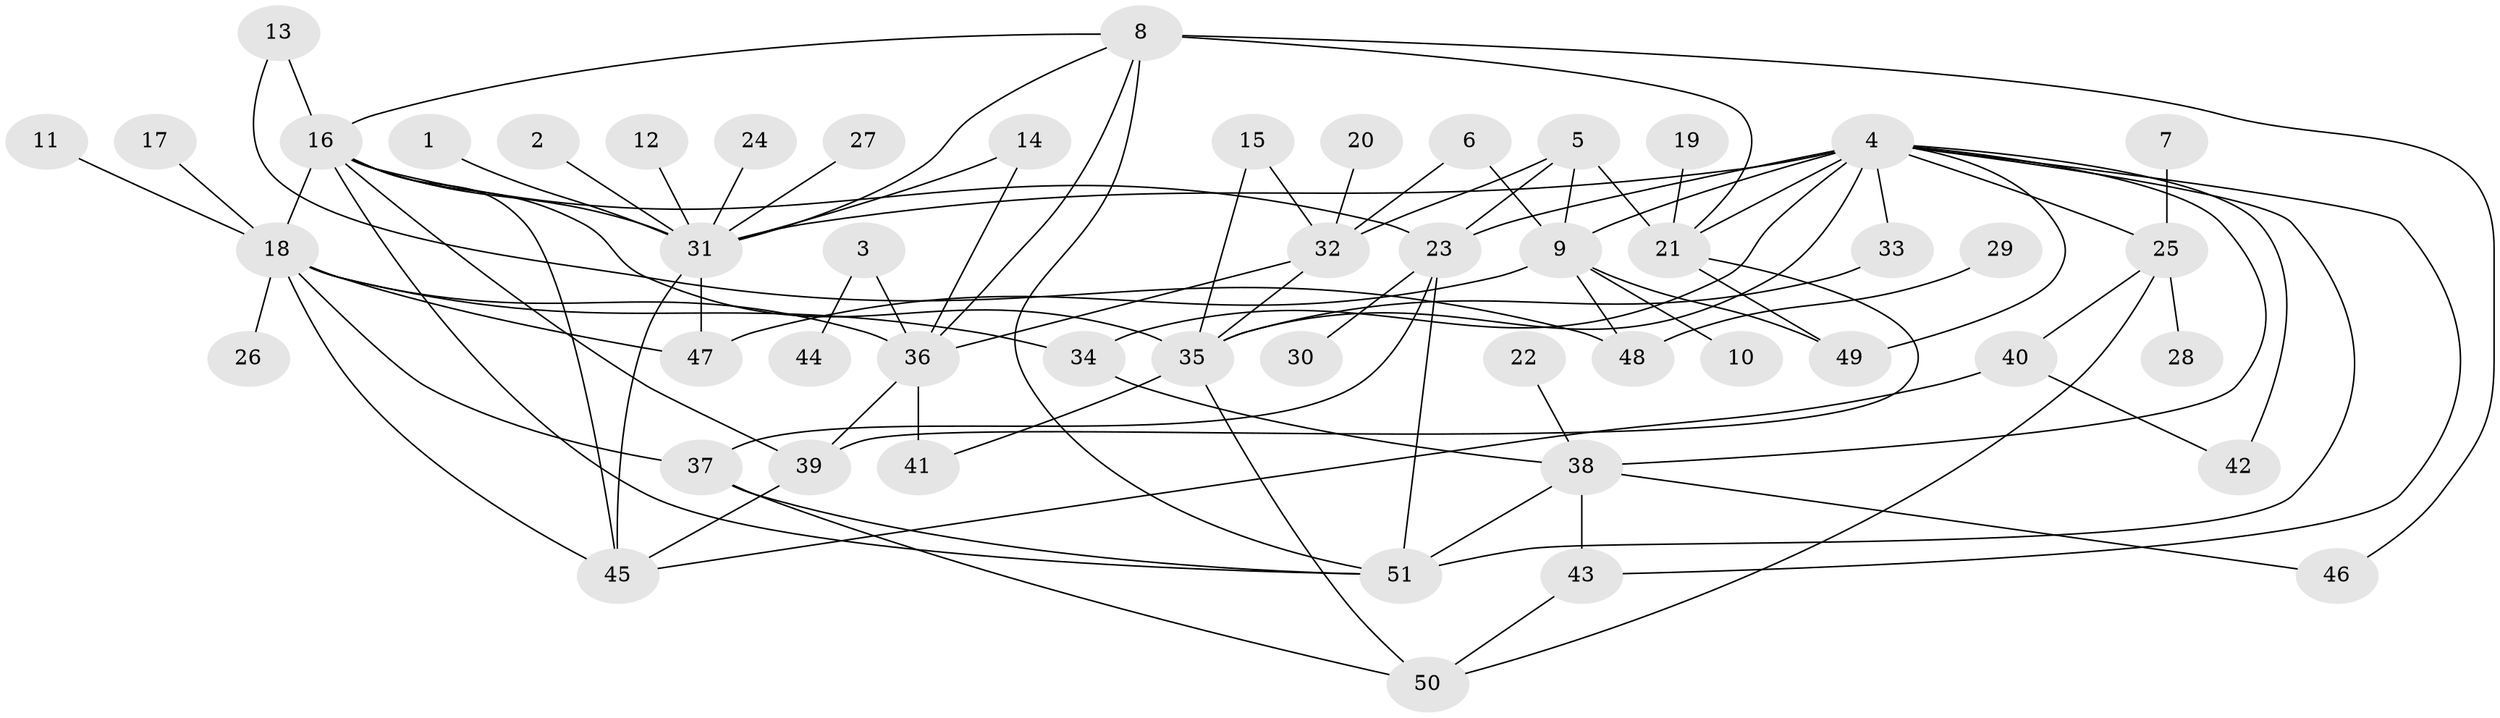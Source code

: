 // original degree distribution, {15: 0.00980392156862745, 4: 0.0784313725490196, 18: 0.00980392156862745, 9: 0.029411764705882353, 1: 0.45098039215686275, 5: 0.029411764705882353, 3: 0.09803921568627451, 10: 0.00980392156862745, 2: 0.21568627450980393, 6: 0.00980392156862745, 7: 0.029411764705882353, 8: 0.029411764705882353}
// Generated by graph-tools (version 1.1) at 2025/36/03/04/25 23:36:48]
// undirected, 51 vertices, 89 edges
graph export_dot {
  node [color=gray90,style=filled];
  1;
  2;
  3;
  4;
  5;
  6;
  7;
  8;
  9;
  10;
  11;
  12;
  13;
  14;
  15;
  16;
  17;
  18;
  19;
  20;
  21;
  22;
  23;
  24;
  25;
  26;
  27;
  28;
  29;
  30;
  31;
  32;
  33;
  34;
  35;
  36;
  37;
  38;
  39;
  40;
  41;
  42;
  43;
  44;
  45;
  46;
  47;
  48;
  49;
  50;
  51;
  1 -- 31 [weight=1.0];
  2 -- 31 [weight=1.0];
  3 -- 36 [weight=1.0];
  3 -- 44 [weight=1.0];
  4 -- 9 [weight=1.0];
  4 -- 21 [weight=1.0];
  4 -- 23 [weight=1.0];
  4 -- 25 [weight=1.0];
  4 -- 31 [weight=1.0];
  4 -- 33 [weight=1.0];
  4 -- 34 [weight=1.0];
  4 -- 35 [weight=2.0];
  4 -- 38 [weight=1.0];
  4 -- 42 [weight=1.0];
  4 -- 43 [weight=1.0];
  4 -- 49 [weight=1.0];
  4 -- 51 [weight=1.0];
  5 -- 9 [weight=1.0];
  5 -- 21 [weight=1.0];
  5 -- 23 [weight=1.0];
  5 -- 32 [weight=1.0];
  6 -- 9 [weight=1.0];
  6 -- 32 [weight=1.0];
  7 -- 25 [weight=1.0];
  8 -- 16 [weight=1.0];
  8 -- 21 [weight=1.0];
  8 -- 31 [weight=1.0];
  8 -- 36 [weight=1.0];
  8 -- 46 [weight=1.0];
  8 -- 51 [weight=1.0];
  9 -- 10 [weight=1.0];
  9 -- 47 [weight=1.0];
  9 -- 48 [weight=1.0];
  9 -- 49 [weight=1.0];
  11 -- 18 [weight=1.0];
  12 -- 31 [weight=1.0];
  13 -- 16 [weight=1.0];
  13 -- 48 [weight=1.0];
  14 -- 31 [weight=1.0];
  14 -- 36 [weight=1.0];
  15 -- 32 [weight=1.0];
  15 -- 35 [weight=1.0];
  16 -- 18 [weight=1.0];
  16 -- 23 [weight=1.0];
  16 -- 31 [weight=1.0];
  16 -- 35 [weight=1.0];
  16 -- 39 [weight=1.0];
  16 -- 45 [weight=1.0];
  16 -- 51 [weight=1.0];
  17 -- 18 [weight=1.0];
  18 -- 26 [weight=1.0];
  18 -- 34 [weight=1.0];
  18 -- 36 [weight=1.0];
  18 -- 37 [weight=1.0];
  18 -- 45 [weight=1.0];
  18 -- 47 [weight=1.0];
  19 -- 21 [weight=1.0];
  20 -- 32 [weight=1.0];
  21 -- 39 [weight=1.0];
  21 -- 49 [weight=1.0];
  22 -- 38 [weight=1.0];
  23 -- 30 [weight=1.0];
  23 -- 37 [weight=1.0];
  23 -- 51 [weight=1.0];
  24 -- 31 [weight=1.0];
  25 -- 28 [weight=1.0];
  25 -- 40 [weight=1.0];
  25 -- 50 [weight=1.0];
  27 -- 31 [weight=1.0];
  29 -- 48 [weight=1.0];
  31 -- 45 [weight=1.0];
  31 -- 47 [weight=1.0];
  32 -- 35 [weight=1.0];
  32 -- 36 [weight=1.0];
  33 -- 35 [weight=1.0];
  34 -- 38 [weight=1.0];
  35 -- 41 [weight=1.0];
  35 -- 50 [weight=1.0];
  36 -- 39 [weight=1.0];
  36 -- 41 [weight=1.0];
  37 -- 50 [weight=1.0];
  37 -- 51 [weight=1.0];
  38 -- 43 [weight=1.0];
  38 -- 46 [weight=1.0];
  38 -- 51 [weight=1.0];
  39 -- 45 [weight=1.0];
  40 -- 42 [weight=1.0];
  40 -- 45 [weight=1.0];
  43 -- 50 [weight=1.0];
}
